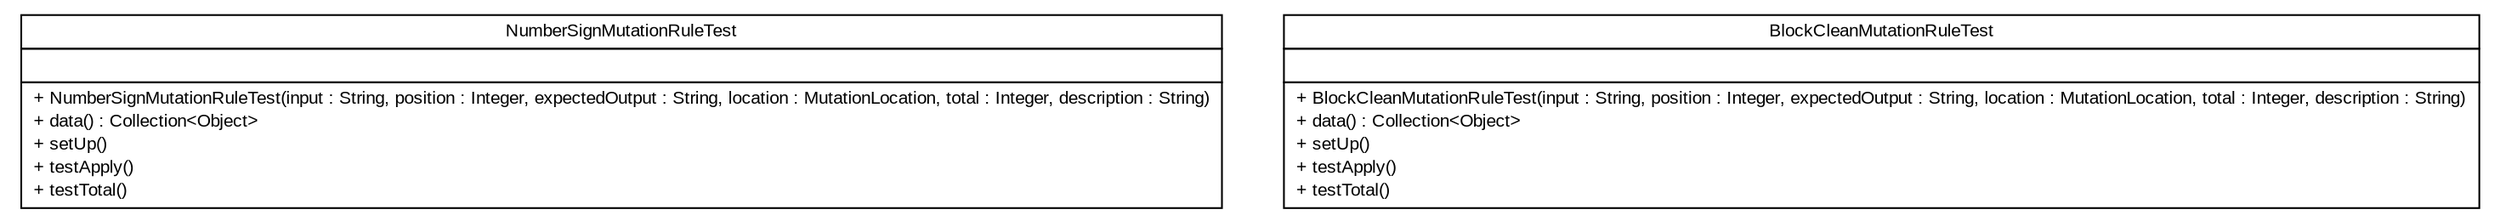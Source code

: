 #!/usr/local/bin/dot
#
# Class diagram 
# Generated by UMLGraph version R5_6 (http://www.umlgraph.org/)
#

digraph G {
	edge [fontname="arial",fontsize=10,labelfontname="arial",labelfontsize=10];
	node [fontname="arial",fontsize=10,shape=plaintext];
	nodesep=0.25;
	ranksep=0.5;
	// com.github.mkolisnyk.muto.generator.rules.NumberSignMutationRuleTest
	c45 [label=<<table title="com.github.mkolisnyk.muto.generator.rules.NumberSignMutationRuleTest" border="0" cellborder="1" cellspacing="0" cellpadding="2" port="p" href="./NumberSignMutationRuleTest.html">
		<tr><td><table border="0" cellspacing="0" cellpadding="1">
<tr><td align="center" balign="center"> NumberSignMutationRuleTest </td></tr>
		</table></td></tr>
		<tr><td><table border="0" cellspacing="0" cellpadding="1">
<tr><td align="left" balign="left">  </td></tr>
		</table></td></tr>
		<tr><td><table border="0" cellspacing="0" cellpadding="1">
<tr><td align="left" balign="left"> + NumberSignMutationRuleTest(input : String, position : Integer, expectedOutput : String, location : MutationLocation, total : Integer, description : String) </td></tr>
<tr><td align="left" balign="left"> + data() : Collection&lt;Object&gt; </td></tr>
<tr><td align="left" balign="left"> + setUp() </td></tr>
<tr><td align="left" balign="left"> + testApply() </td></tr>
<tr><td align="left" balign="left"> + testTotal() </td></tr>
		</table></td></tr>
		</table>>, URL="./NumberSignMutationRuleTest.html", fontname="arial", fontcolor="black", fontsize=10.0];
	// com.github.mkolisnyk.muto.generator.rules.BlockCleanMutationRuleTest
	c46 [label=<<table title="com.github.mkolisnyk.muto.generator.rules.BlockCleanMutationRuleTest" border="0" cellborder="1" cellspacing="0" cellpadding="2" port="p" href="./BlockCleanMutationRuleTest.html">
		<tr><td><table border="0" cellspacing="0" cellpadding="1">
<tr><td align="center" balign="center"> BlockCleanMutationRuleTest </td></tr>
		</table></td></tr>
		<tr><td><table border="0" cellspacing="0" cellpadding="1">
<tr><td align="left" balign="left">  </td></tr>
		</table></td></tr>
		<tr><td><table border="0" cellspacing="0" cellpadding="1">
<tr><td align="left" balign="left"> + BlockCleanMutationRuleTest(input : String, position : Integer, expectedOutput : String, location : MutationLocation, total : Integer, description : String) </td></tr>
<tr><td align="left" balign="left"> + data() : Collection&lt;Object&gt; </td></tr>
<tr><td align="left" balign="left"> + setUp() </td></tr>
<tr><td align="left" balign="left"> + testApply() </td></tr>
<tr><td align="left" balign="left"> + testTotal() </td></tr>
		</table></td></tr>
		</table>>, URL="./BlockCleanMutationRuleTest.html", fontname="arial", fontcolor="black", fontsize=10.0];
}

